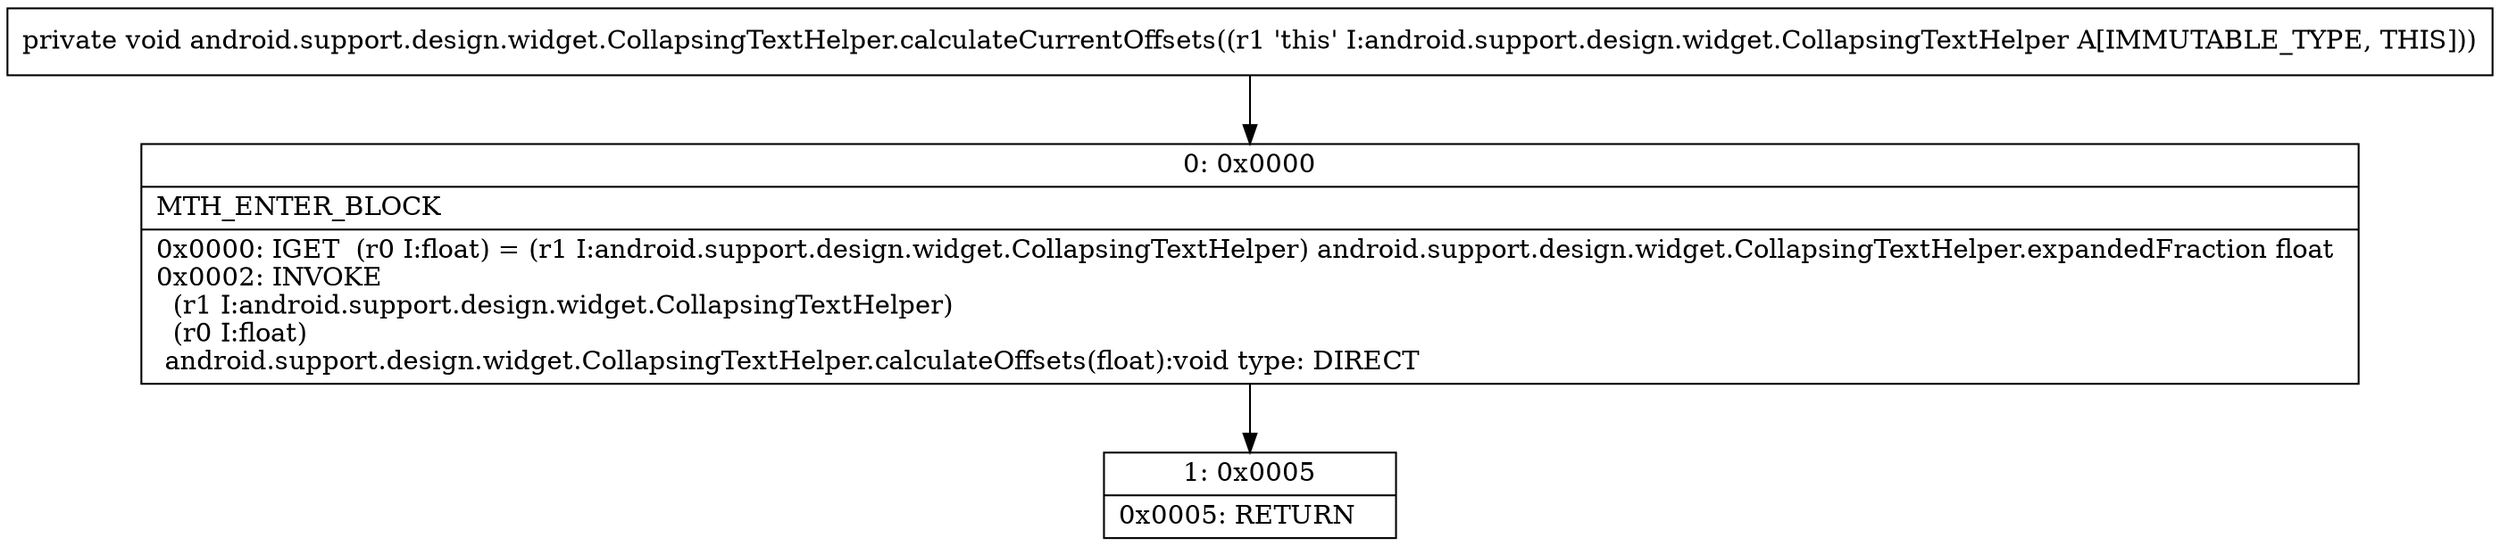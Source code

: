 digraph "CFG forandroid.support.design.widget.CollapsingTextHelper.calculateCurrentOffsets()V" {
Node_0 [shape=record,label="{0\:\ 0x0000|MTH_ENTER_BLOCK\l|0x0000: IGET  (r0 I:float) = (r1 I:android.support.design.widget.CollapsingTextHelper) android.support.design.widget.CollapsingTextHelper.expandedFraction float \l0x0002: INVOKE  \l  (r1 I:android.support.design.widget.CollapsingTextHelper)\l  (r0 I:float)\l android.support.design.widget.CollapsingTextHelper.calculateOffsets(float):void type: DIRECT \l}"];
Node_1 [shape=record,label="{1\:\ 0x0005|0x0005: RETURN   \l}"];
MethodNode[shape=record,label="{private void android.support.design.widget.CollapsingTextHelper.calculateCurrentOffsets((r1 'this' I:android.support.design.widget.CollapsingTextHelper A[IMMUTABLE_TYPE, THIS])) }"];
MethodNode -> Node_0;
Node_0 -> Node_1;
}

